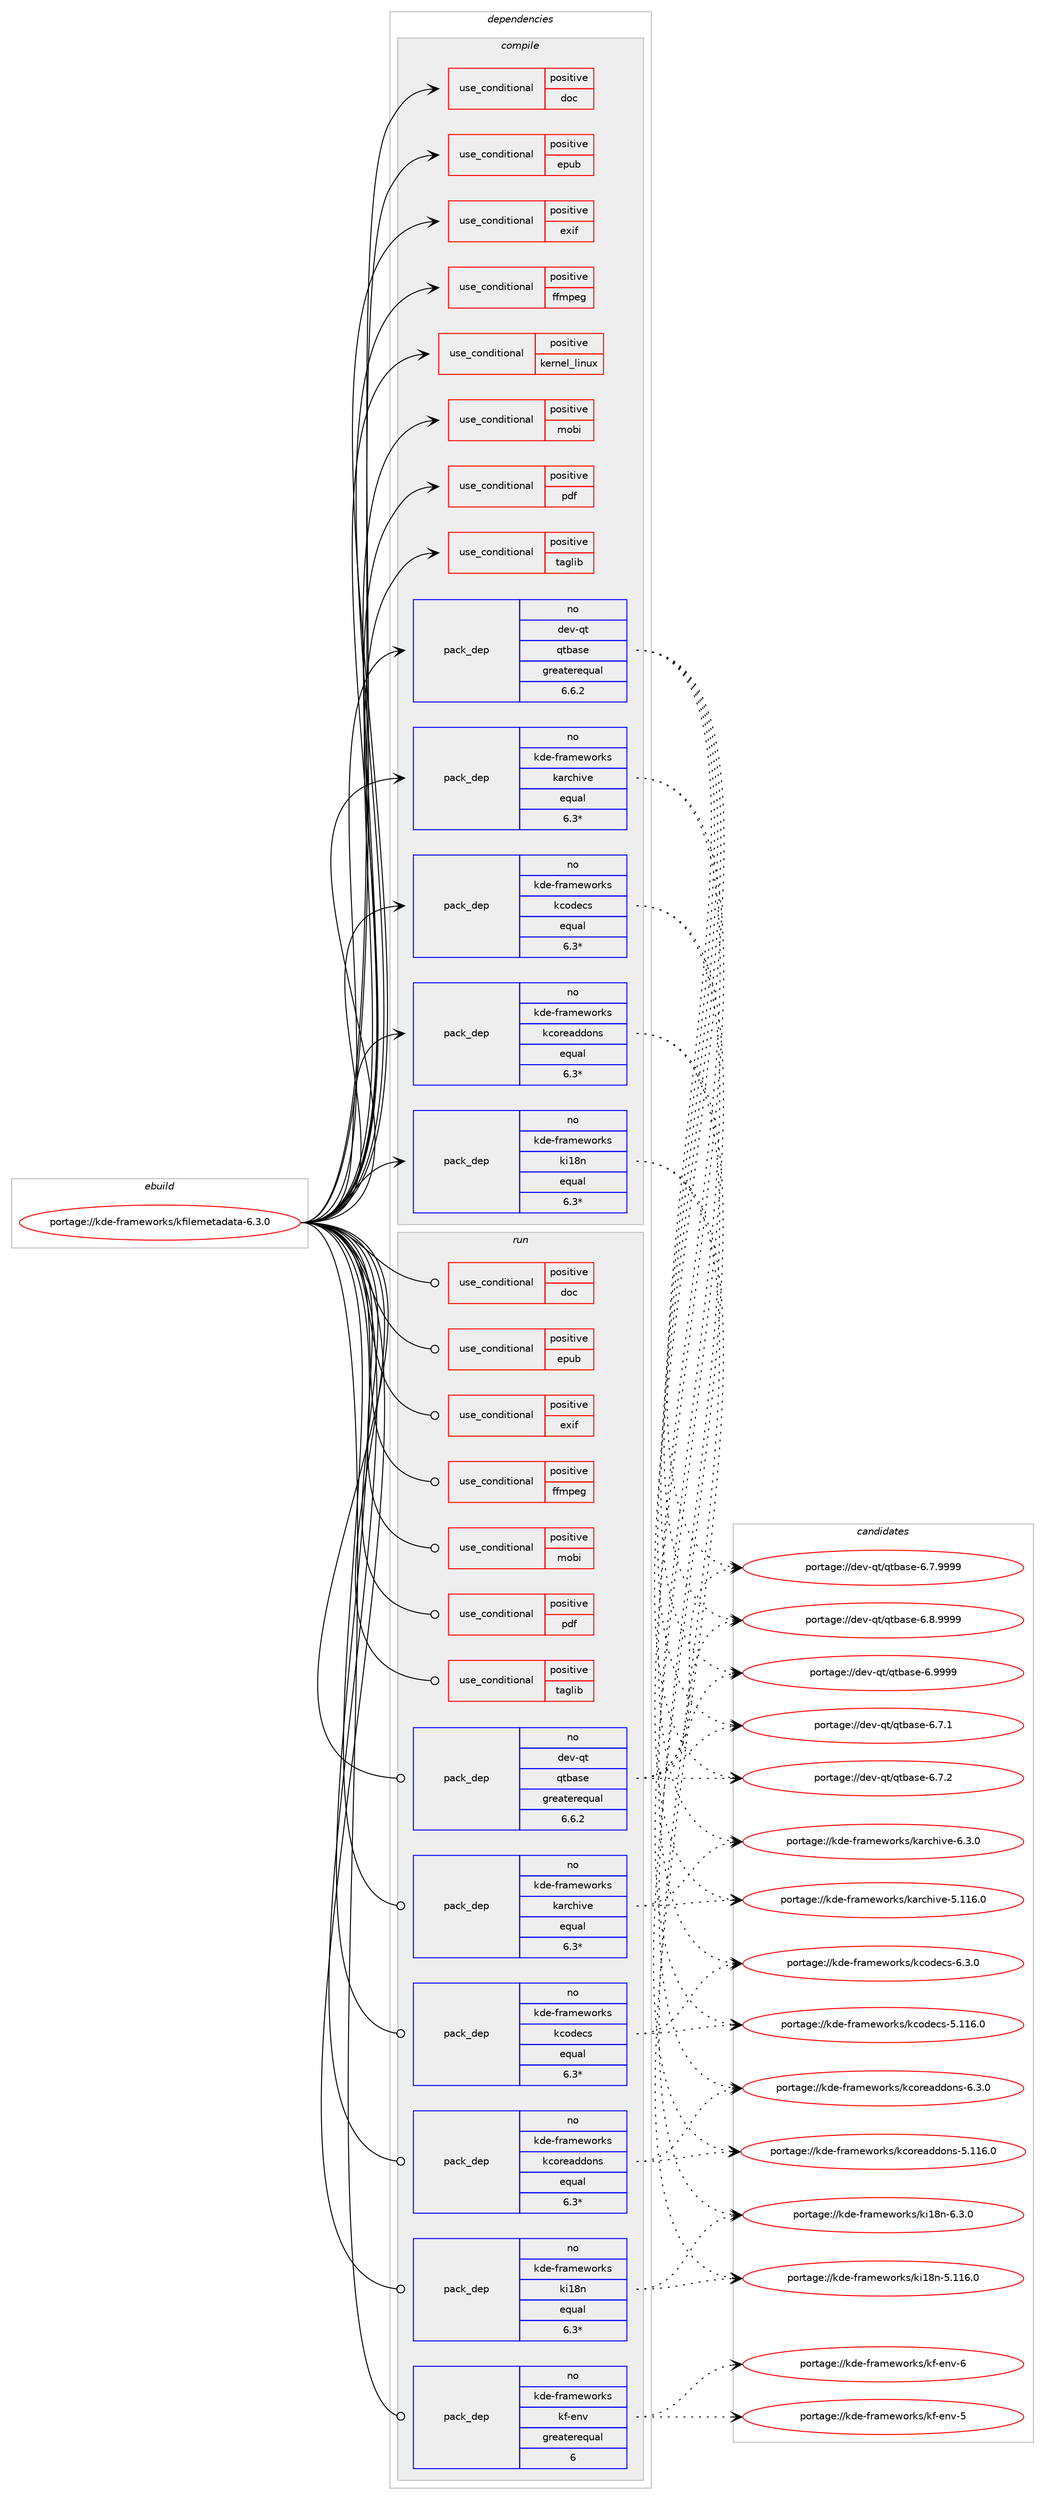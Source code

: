 digraph prolog {

# *************
# Graph options
# *************

newrank=true;
concentrate=true;
compound=true;
graph [rankdir=LR,fontname=Helvetica,fontsize=10,ranksep=1.5];#, ranksep=2.5, nodesep=0.2];
edge  [arrowhead=vee];
node  [fontname=Helvetica,fontsize=10];

# **********
# The ebuild
# **********

subgraph cluster_leftcol {
color=gray;
rank=same;
label=<<i>ebuild</i>>;
id [label="portage://kde-frameworks/kfilemetadata-6.3.0", color=red, width=4, href="../kde-frameworks/kfilemetadata-6.3.0.svg"];
}

# ****************
# The dependencies
# ****************

subgraph cluster_midcol {
color=gray;
label=<<i>dependencies</i>>;
subgraph cluster_compile {
fillcolor="#eeeeee";
style=filled;
label=<<i>compile</i>>;
subgraph cond66355 {
dependency136551 [label=<<TABLE BORDER="0" CELLBORDER="1" CELLSPACING="0" CELLPADDING="4"><TR><TD ROWSPAN="3" CELLPADDING="10">use_conditional</TD></TR><TR><TD>positive</TD></TR><TR><TD>doc</TD></TR></TABLE>>, shape=none, color=red];
# *** BEGIN UNKNOWN DEPENDENCY TYPE (TODO) ***
# dependency136551 -> package_dependency(portage://kde-frameworks/kfilemetadata-6.3.0,install,no,dev-qt,qt-docs,none,[,,],[slot(6)],[])
# *** END UNKNOWN DEPENDENCY TYPE (TODO) ***

}
id:e -> dependency136551:w [weight=20,style="solid",arrowhead="vee"];
subgraph cond66356 {
dependency136552 [label=<<TABLE BORDER="0" CELLBORDER="1" CELLSPACING="0" CELLPADDING="4"><TR><TD ROWSPAN="3" CELLPADDING="10">use_conditional</TD></TR><TR><TD>positive</TD></TR><TR><TD>epub</TD></TR></TABLE>>, shape=none, color=red];
# *** BEGIN UNKNOWN DEPENDENCY TYPE (TODO) ***
# dependency136552 -> package_dependency(portage://kde-frameworks/kfilemetadata-6.3.0,install,no,app-text,ebook-tools,none,[,,],[],[])
# *** END UNKNOWN DEPENDENCY TYPE (TODO) ***

}
id:e -> dependency136552:w [weight=20,style="solid",arrowhead="vee"];
subgraph cond66357 {
dependency136553 [label=<<TABLE BORDER="0" CELLBORDER="1" CELLSPACING="0" CELLPADDING="4"><TR><TD ROWSPAN="3" CELLPADDING="10">use_conditional</TD></TR><TR><TD>positive</TD></TR><TR><TD>exif</TD></TR></TABLE>>, shape=none, color=red];
# *** BEGIN UNKNOWN DEPENDENCY TYPE (TODO) ***
# dependency136553 -> package_dependency(portage://kde-frameworks/kfilemetadata-6.3.0,install,no,media-gfx,exiv2,none,[,,],any_same_slot,[])
# *** END UNKNOWN DEPENDENCY TYPE (TODO) ***

}
id:e -> dependency136553:w [weight=20,style="solid",arrowhead="vee"];
subgraph cond66358 {
dependency136554 [label=<<TABLE BORDER="0" CELLBORDER="1" CELLSPACING="0" CELLPADDING="4"><TR><TD ROWSPAN="3" CELLPADDING="10">use_conditional</TD></TR><TR><TD>positive</TD></TR><TR><TD>ffmpeg</TD></TR></TABLE>>, shape=none, color=red];
# *** BEGIN UNKNOWN DEPENDENCY TYPE (TODO) ***
# dependency136554 -> package_dependency(portage://kde-frameworks/kfilemetadata-6.3.0,install,no,media-video,ffmpeg,none,[,,],[slot(0),equal],[])
# *** END UNKNOWN DEPENDENCY TYPE (TODO) ***

}
id:e -> dependency136554:w [weight=20,style="solid",arrowhead="vee"];
subgraph cond66359 {
dependency136555 [label=<<TABLE BORDER="0" CELLBORDER="1" CELLSPACING="0" CELLPADDING="4"><TR><TD ROWSPAN="3" CELLPADDING="10">use_conditional</TD></TR><TR><TD>positive</TD></TR><TR><TD>kernel_linux</TD></TR></TABLE>>, shape=none, color=red];
# *** BEGIN UNKNOWN DEPENDENCY TYPE (TODO) ***
# dependency136555 -> package_dependency(portage://kde-frameworks/kfilemetadata-6.3.0,install,no,sys-apps,attr,none,[,,],[],[])
# *** END UNKNOWN DEPENDENCY TYPE (TODO) ***

}
id:e -> dependency136555:w [weight=20,style="solid",arrowhead="vee"];
subgraph cond66360 {
dependency136556 [label=<<TABLE BORDER="0" CELLBORDER="1" CELLSPACING="0" CELLPADDING="4"><TR><TD ROWSPAN="3" CELLPADDING="10">use_conditional</TD></TR><TR><TD>positive</TD></TR><TR><TD>mobi</TD></TR></TABLE>>, shape=none, color=red];
# *** BEGIN UNKNOWN DEPENDENCY TYPE (TODO) ***
# dependency136556 -> package_dependency(portage://kde-frameworks/kfilemetadata-6.3.0,install,no,kde-apps,kdegraphics-mobipocket,none,[,,],[slot(6)],[])
# *** END UNKNOWN DEPENDENCY TYPE (TODO) ***

}
id:e -> dependency136556:w [weight=20,style="solid",arrowhead="vee"];
subgraph cond66361 {
dependency136557 [label=<<TABLE BORDER="0" CELLBORDER="1" CELLSPACING="0" CELLPADDING="4"><TR><TD ROWSPAN="3" CELLPADDING="10">use_conditional</TD></TR><TR><TD>positive</TD></TR><TR><TD>pdf</TD></TR></TABLE>>, shape=none, color=red];
# *** BEGIN UNKNOWN DEPENDENCY TYPE (TODO) ***
# dependency136557 -> package_dependency(portage://kde-frameworks/kfilemetadata-6.3.0,install,no,app-text,poppler,none,[,,],[],[use(enable(qt6),negative)])
# *** END UNKNOWN DEPENDENCY TYPE (TODO) ***

}
id:e -> dependency136557:w [weight=20,style="solid",arrowhead="vee"];
subgraph cond66362 {
dependency136558 [label=<<TABLE BORDER="0" CELLBORDER="1" CELLSPACING="0" CELLPADDING="4"><TR><TD ROWSPAN="3" CELLPADDING="10">use_conditional</TD></TR><TR><TD>positive</TD></TR><TR><TD>taglib</TD></TR></TABLE>>, shape=none, color=red];
# *** BEGIN UNKNOWN DEPENDENCY TYPE (TODO) ***
# dependency136558 -> package_dependency(portage://kde-frameworks/kfilemetadata-6.3.0,install,no,media-libs,taglib,none,[,,],any_same_slot,[])
# *** END UNKNOWN DEPENDENCY TYPE (TODO) ***

}
id:e -> dependency136558:w [weight=20,style="solid",arrowhead="vee"];
subgraph pack68207 {
dependency136559 [label=<<TABLE BORDER="0" CELLBORDER="1" CELLSPACING="0" CELLPADDING="4" WIDTH="220"><TR><TD ROWSPAN="6" CELLPADDING="30">pack_dep</TD></TR><TR><TD WIDTH="110">no</TD></TR><TR><TD>dev-qt</TD></TR><TR><TD>qtbase</TD></TR><TR><TD>greaterequal</TD></TR><TR><TD>6.6.2</TD></TR></TABLE>>, shape=none, color=blue];
}
id:e -> dependency136559:w [weight=20,style="solid",arrowhead="vee"];
# *** BEGIN UNKNOWN DEPENDENCY TYPE (TODO) ***
# id -> package_dependency(portage://kde-frameworks/kfilemetadata-6.3.0,install,no,dev-qt,qtbase,none,[,,],[slot(6)],[])
# *** END UNKNOWN DEPENDENCY TYPE (TODO) ***

subgraph pack68208 {
dependency136560 [label=<<TABLE BORDER="0" CELLBORDER="1" CELLSPACING="0" CELLPADDING="4" WIDTH="220"><TR><TD ROWSPAN="6" CELLPADDING="30">pack_dep</TD></TR><TR><TD WIDTH="110">no</TD></TR><TR><TD>kde-frameworks</TD></TR><TR><TD>karchive</TD></TR><TR><TD>equal</TD></TR><TR><TD>6.3*</TD></TR></TABLE>>, shape=none, color=blue];
}
id:e -> dependency136560:w [weight=20,style="solid",arrowhead="vee"];
subgraph pack68209 {
dependency136561 [label=<<TABLE BORDER="0" CELLBORDER="1" CELLSPACING="0" CELLPADDING="4" WIDTH="220"><TR><TD ROWSPAN="6" CELLPADDING="30">pack_dep</TD></TR><TR><TD WIDTH="110">no</TD></TR><TR><TD>kde-frameworks</TD></TR><TR><TD>kcodecs</TD></TR><TR><TD>equal</TD></TR><TR><TD>6.3*</TD></TR></TABLE>>, shape=none, color=blue];
}
id:e -> dependency136561:w [weight=20,style="solid",arrowhead="vee"];
subgraph pack68210 {
dependency136562 [label=<<TABLE BORDER="0" CELLBORDER="1" CELLSPACING="0" CELLPADDING="4" WIDTH="220"><TR><TD ROWSPAN="6" CELLPADDING="30">pack_dep</TD></TR><TR><TD WIDTH="110">no</TD></TR><TR><TD>kde-frameworks</TD></TR><TR><TD>kcoreaddons</TD></TR><TR><TD>equal</TD></TR><TR><TD>6.3*</TD></TR></TABLE>>, shape=none, color=blue];
}
id:e -> dependency136562:w [weight=20,style="solid",arrowhead="vee"];
subgraph pack68211 {
dependency136563 [label=<<TABLE BORDER="0" CELLBORDER="1" CELLSPACING="0" CELLPADDING="4" WIDTH="220"><TR><TD ROWSPAN="6" CELLPADDING="30">pack_dep</TD></TR><TR><TD WIDTH="110">no</TD></TR><TR><TD>kde-frameworks</TD></TR><TR><TD>ki18n</TD></TR><TR><TD>equal</TD></TR><TR><TD>6.3*</TD></TR></TABLE>>, shape=none, color=blue];
}
id:e -> dependency136563:w [weight=20,style="solid",arrowhead="vee"];
}
subgraph cluster_compileandrun {
fillcolor="#eeeeee";
style=filled;
label=<<i>compile and run</i>>;
}
subgraph cluster_run {
fillcolor="#eeeeee";
style=filled;
label=<<i>run</i>>;
subgraph cond66363 {
dependency136564 [label=<<TABLE BORDER="0" CELLBORDER="1" CELLSPACING="0" CELLPADDING="4"><TR><TD ROWSPAN="3" CELLPADDING="10">use_conditional</TD></TR><TR><TD>positive</TD></TR><TR><TD>doc</TD></TR></TABLE>>, shape=none, color=red];
# *** BEGIN UNKNOWN DEPENDENCY TYPE (TODO) ***
# dependency136564 -> package_dependency(portage://kde-frameworks/kfilemetadata-6.3.0,run,no,dev-qt,qt-docs,none,[,,],[slot(6)],[])
# *** END UNKNOWN DEPENDENCY TYPE (TODO) ***

}
id:e -> dependency136564:w [weight=20,style="solid",arrowhead="odot"];
subgraph cond66364 {
dependency136565 [label=<<TABLE BORDER="0" CELLBORDER="1" CELLSPACING="0" CELLPADDING="4"><TR><TD ROWSPAN="3" CELLPADDING="10">use_conditional</TD></TR><TR><TD>positive</TD></TR><TR><TD>epub</TD></TR></TABLE>>, shape=none, color=red];
# *** BEGIN UNKNOWN DEPENDENCY TYPE (TODO) ***
# dependency136565 -> package_dependency(portage://kde-frameworks/kfilemetadata-6.3.0,run,no,app-text,ebook-tools,none,[,,],[],[])
# *** END UNKNOWN DEPENDENCY TYPE (TODO) ***

}
id:e -> dependency136565:w [weight=20,style="solid",arrowhead="odot"];
subgraph cond66365 {
dependency136566 [label=<<TABLE BORDER="0" CELLBORDER="1" CELLSPACING="0" CELLPADDING="4"><TR><TD ROWSPAN="3" CELLPADDING="10">use_conditional</TD></TR><TR><TD>positive</TD></TR><TR><TD>exif</TD></TR></TABLE>>, shape=none, color=red];
# *** BEGIN UNKNOWN DEPENDENCY TYPE (TODO) ***
# dependency136566 -> package_dependency(portage://kde-frameworks/kfilemetadata-6.3.0,run,no,media-gfx,exiv2,none,[,,],any_same_slot,[])
# *** END UNKNOWN DEPENDENCY TYPE (TODO) ***

}
id:e -> dependency136566:w [weight=20,style="solid",arrowhead="odot"];
subgraph cond66366 {
dependency136567 [label=<<TABLE BORDER="0" CELLBORDER="1" CELLSPACING="0" CELLPADDING="4"><TR><TD ROWSPAN="3" CELLPADDING="10">use_conditional</TD></TR><TR><TD>positive</TD></TR><TR><TD>ffmpeg</TD></TR></TABLE>>, shape=none, color=red];
# *** BEGIN UNKNOWN DEPENDENCY TYPE (TODO) ***
# dependency136567 -> package_dependency(portage://kde-frameworks/kfilemetadata-6.3.0,run,no,media-video,ffmpeg,none,[,,],[slot(0),equal],[])
# *** END UNKNOWN DEPENDENCY TYPE (TODO) ***

}
id:e -> dependency136567:w [weight=20,style="solid",arrowhead="odot"];
subgraph cond66367 {
dependency136568 [label=<<TABLE BORDER="0" CELLBORDER="1" CELLSPACING="0" CELLPADDING="4"><TR><TD ROWSPAN="3" CELLPADDING="10">use_conditional</TD></TR><TR><TD>positive</TD></TR><TR><TD>mobi</TD></TR></TABLE>>, shape=none, color=red];
# *** BEGIN UNKNOWN DEPENDENCY TYPE (TODO) ***
# dependency136568 -> package_dependency(portage://kde-frameworks/kfilemetadata-6.3.0,run,no,kde-apps,kdegraphics-mobipocket,none,[,,],[slot(6)],[])
# *** END UNKNOWN DEPENDENCY TYPE (TODO) ***

}
id:e -> dependency136568:w [weight=20,style="solid",arrowhead="odot"];
subgraph cond66368 {
dependency136569 [label=<<TABLE BORDER="0" CELLBORDER="1" CELLSPACING="0" CELLPADDING="4"><TR><TD ROWSPAN="3" CELLPADDING="10">use_conditional</TD></TR><TR><TD>positive</TD></TR><TR><TD>pdf</TD></TR></TABLE>>, shape=none, color=red];
# *** BEGIN UNKNOWN DEPENDENCY TYPE (TODO) ***
# dependency136569 -> package_dependency(portage://kde-frameworks/kfilemetadata-6.3.0,run,no,app-text,poppler,none,[,,],[],[use(enable(qt6),negative)])
# *** END UNKNOWN DEPENDENCY TYPE (TODO) ***

}
id:e -> dependency136569:w [weight=20,style="solid",arrowhead="odot"];
subgraph cond66369 {
dependency136570 [label=<<TABLE BORDER="0" CELLBORDER="1" CELLSPACING="0" CELLPADDING="4"><TR><TD ROWSPAN="3" CELLPADDING="10">use_conditional</TD></TR><TR><TD>positive</TD></TR><TR><TD>taglib</TD></TR></TABLE>>, shape=none, color=red];
# *** BEGIN UNKNOWN DEPENDENCY TYPE (TODO) ***
# dependency136570 -> package_dependency(portage://kde-frameworks/kfilemetadata-6.3.0,run,no,media-libs,taglib,none,[,,],any_same_slot,[])
# *** END UNKNOWN DEPENDENCY TYPE (TODO) ***

}
id:e -> dependency136570:w [weight=20,style="solid",arrowhead="odot"];
subgraph pack68212 {
dependency136571 [label=<<TABLE BORDER="0" CELLBORDER="1" CELLSPACING="0" CELLPADDING="4" WIDTH="220"><TR><TD ROWSPAN="6" CELLPADDING="30">pack_dep</TD></TR><TR><TD WIDTH="110">no</TD></TR><TR><TD>dev-qt</TD></TR><TR><TD>qtbase</TD></TR><TR><TD>greaterequal</TD></TR><TR><TD>6.6.2</TD></TR></TABLE>>, shape=none, color=blue];
}
id:e -> dependency136571:w [weight=20,style="solid",arrowhead="odot"];
# *** BEGIN UNKNOWN DEPENDENCY TYPE (TODO) ***
# id -> package_dependency(portage://kde-frameworks/kfilemetadata-6.3.0,run,no,dev-qt,qtbase,none,[,,],[slot(6)],[])
# *** END UNKNOWN DEPENDENCY TYPE (TODO) ***

subgraph pack68213 {
dependency136572 [label=<<TABLE BORDER="0" CELLBORDER="1" CELLSPACING="0" CELLPADDING="4" WIDTH="220"><TR><TD ROWSPAN="6" CELLPADDING="30">pack_dep</TD></TR><TR><TD WIDTH="110">no</TD></TR><TR><TD>kde-frameworks</TD></TR><TR><TD>karchive</TD></TR><TR><TD>equal</TD></TR><TR><TD>6.3*</TD></TR></TABLE>>, shape=none, color=blue];
}
id:e -> dependency136572:w [weight=20,style="solid",arrowhead="odot"];
subgraph pack68214 {
dependency136573 [label=<<TABLE BORDER="0" CELLBORDER="1" CELLSPACING="0" CELLPADDING="4" WIDTH="220"><TR><TD ROWSPAN="6" CELLPADDING="30">pack_dep</TD></TR><TR><TD WIDTH="110">no</TD></TR><TR><TD>kde-frameworks</TD></TR><TR><TD>kcodecs</TD></TR><TR><TD>equal</TD></TR><TR><TD>6.3*</TD></TR></TABLE>>, shape=none, color=blue];
}
id:e -> dependency136573:w [weight=20,style="solid",arrowhead="odot"];
subgraph pack68215 {
dependency136574 [label=<<TABLE BORDER="0" CELLBORDER="1" CELLSPACING="0" CELLPADDING="4" WIDTH="220"><TR><TD ROWSPAN="6" CELLPADDING="30">pack_dep</TD></TR><TR><TD WIDTH="110">no</TD></TR><TR><TD>kde-frameworks</TD></TR><TR><TD>kcoreaddons</TD></TR><TR><TD>equal</TD></TR><TR><TD>6.3*</TD></TR></TABLE>>, shape=none, color=blue];
}
id:e -> dependency136574:w [weight=20,style="solid",arrowhead="odot"];
subgraph pack68216 {
dependency136575 [label=<<TABLE BORDER="0" CELLBORDER="1" CELLSPACING="0" CELLPADDING="4" WIDTH="220"><TR><TD ROWSPAN="6" CELLPADDING="30">pack_dep</TD></TR><TR><TD WIDTH="110">no</TD></TR><TR><TD>kde-frameworks</TD></TR><TR><TD>kf-env</TD></TR><TR><TD>greaterequal</TD></TR><TR><TD>6</TD></TR></TABLE>>, shape=none, color=blue];
}
id:e -> dependency136575:w [weight=20,style="solid",arrowhead="odot"];
subgraph pack68217 {
dependency136576 [label=<<TABLE BORDER="0" CELLBORDER="1" CELLSPACING="0" CELLPADDING="4" WIDTH="220"><TR><TD ROWSPAN="6" CELLPADDING="30">pack_dep</TD></TR><TR><TD WIDTH="110">no</TD></TR><TR><TD>kde-frameworks</TD></TR><TR><TD>ki18n</TD></TR><TR><TD>equal</TD></TR><TR><TD>6.3*</TD></TR></TABLE>>, shape=none, color=blue];
}
id:e -> dependency136576:w [weight=20,style="solid",arrowhead="odot"];
}
}

# **************
# The candidates
# **************

subgraph cluster_choices {
rank=same;
color=gray;
label=<<i>candidates</i>>;

subgraph choice68207 {
color=black;
nodesep=1;
choice10010111845113116471131169897115101455446554649 [label="portage://dev-qt/qtbase-6.7.1", color=red, width=4,href="../dev-qt/qtbase-6.7.1.svg"];
choice10010111845113116471131169897115101455446554650 [label="portage://dev-qt/qtbase-6.7.2", color=red, width=4,href="../dev-qt/qtbase-6.7.2.svg"];
choice10010111845113116471131169897115101455446554657575757 [label="portage://dev-qt/qtbase-6.7.9999", color=red, width=4,href="../dev-qt/qtbase-6.7.9999.svg"];
choice10010111845113116471131169897115101455446564657575757 [label="portage://dev-qt/qtbase-6.8.9999", color=red, width=4,href="../dev-qt/qtbase-6.8.9999.svg"];
choice1001011184511311647113116989711510145544657575757 [label="portage://dev-qt/qtbase-6.9999", color=red, width=4,href="../dev-qt/qtbase-6.9999.svg"];
dependency136559:e -> choice10010111845113116471131169897115101455446554649:w [style=dotted,weight="100"];
dependency136559:e -> choice10010111845113116471131169897115101455446554650:w [style=dotted,weight="100"];
dependency136559:e -> choice10010111845113116471131169897115101455446554657575757:w [style=dotted,weight="100"];
dependency136559:e -> choice10010111845113116471131169897115101455446564657575757:w [style=dotted,weight="100"];
dependency136559:e -> choice1001011184511311647113116989711510145544657575757:w [style=dotted,weight="100"];
}
subgraph choice68208 {
color=black;
nodesep=1;
choice10710010145102114971091011191111141071154710797114991041051181014553464949544648 [label="portage://kde-frameworks/karchive-5.116.0", color=red, width=4,href="../kde-frameworks/karchive-5.116.0.svg"];
choice1071001014510211497109101119111114107115471079711499104105118101455446514648 [label="portage://kde-frameworks/karchive-6.3.0", color=red, width=4,href="../kde-frameworks/karchive-6.3.0.svg"];
dependency136560:e -> choice10710010145102114971091011191111141071154710797114991041051181014553464949544648:w [style=dotted,weight="100"];
dependency136560:e -> choice1071001014510211497109101119111114107115471079711499104105118101455446514648:w [style=dotted,weight="100"];
}
subgraph choice68209 {
color=black;
nodesep=1;
choice10710010145102114971091011191111141071154710799111100101991154553464949544648 [label="portage://kde-frameworks/kcodecs-5.116.0", color=red, width=4,href="../kde-frameworks/kcodecs-5.116.0.svg"];
choice1071001014510211497109101119111114107115471079911110010199115455446514648 [label="portage://kde-frameworks/kcodecs-6.3.0", color=red, width=4,href="../kde-frameworks/kcodecs-6.3.0.svg"];
dependency136561:e -> choice10710010145102114971091011191111141071154710799111100101991154553464949544648:w [style=dotted,weight="100"];
dependency136561:e -> choice1071001014510211497109101119111114107115471079911110010199115455446514648:w [style=dotted,weight="100"];
}
subgraph choice68210 {
color=black;
nodesep=1;
choice10710010145102114971091011191111141071154710799111114101971001001111101154553464949544648 [label="portage://kde-frameworks/kcoreaddons-5.116.0", color=red, width=4,href="../kde-frameworks/kcoreaddons-5.116.0.svg"];
choice1071001014510211497109101119111114107115471079911111410197100100111110115455446514648 [label="portage://kde-frameworks/kcoreaddons-6.3.0", color=red, width=4,href="../kde-frameworks/kcoreaddons-6.3.0.svg"];
dependency136562:e -> choice10710010145102114971091011191111141071154710799111114101971001001111101154553464949544648:w [style=dotted,weight="100"];
dependency136562:e -> choice1071001014510211497109101119111114107115471079911111410197100100111110115455446514648:w [style=dotted,weight="100"];
}
subgraph choice68211 {
color=black;
nodesep=1;
choice10710010145102114971091011191111141071154710710549561104553464949544648 [label="portage://kde-frameworks/ki18n-5.116.0", color=red, width=4,href="../kde-frameworks/ki18n-5.116.0.svg"];
choice1071001014510211497109101119111114107115471071054956110455446514648 [label="portage://kde-frameworks/ki18n-6.3.0", color=red, width=4,href="../kde-frameworks/ki18n-6.3.0.svg"];
dependency136563:e -> choice10710010145102114971091011191111141071154710710549561104553464949544648:w [style=dotted,weight="100"];
dependency136563:e -> choice1071001014510211497109101119111114107115471071054956110455446514648:w [style=dotted,weight="100"];
}
subgraph choice68212 {
color=black;
nodesep=1;
choice10010111845113116471131169897115101455446554649 [label="portage://dev-qt/qtbase-6.7.1", color=red, width=4,href="../dev-qt/qtbase-6.7.1.svg"];
choice10010111845113116471131169897115101455446554650 [label="portage://dev-qt/qtbase-6.7.2", color=red, width=4,href="../dev-qt/qtbase-6.7.2.svg"];
choice10010111845113116471131169897115101455446554657575757 [label="portage://dev-qt/qtbase-6.7.9999", color=red, width=4,href="../dev-qt/qtbase-6.7.9999.svg"];
choice10010111845113116471131169897115101455446564657575757 [label="portage://dev-qt/qtbase-6.8.9999", color=red, width=4,href="../dev-qt/qtbase-6.8.9999.svg"];
choice1001011184511311647113116989711510145544657575757 [label="portage://dev-qt/qtbase-6.9999", color=red, width=4,href="../dev-qt/qtbase-6.9999.svg"];
dependency136571:e -> choice10010111845113116471131169897115101455446554649:w [style=dotted,weight="100"];
dependency136571:e -> choice10010111845113116471131169897115101455446554650:w [style=dotted,weight="100"];
dependency136571:e -> choice10010111845113116471131169897115101455446554657575757:w [style=dotted,weight="100"];
dependency136571:e -> choice10010111845113116471131169897115101455446564657575757:w [style=dotted,weight="100"];
dependency136571:e -> choice1001011184511311647113116989711510145544657575757:w [style=dotted,weight="100"];
}
subgraph choice68213 {
color=black;
nodesep=1;
choice10710010145102114971091011191111141071154710797114991041051181014553464949544648 [label="portage://kde-frameworks/karchive-5.116.0", color=red, width=4,href="../kde-frameworks/karchive-5.116.0.svg"];
choice1071001014510211497109101119111114107115471079711499104105118101455446514648 [label="portage://kde-frameworks/karchive-6.3.0", color=red, width=4,href="../kde-frameworks/karchive-6.3.0.svg"];
dependency136572:e -> choice10710010145102114971091011191111141071154710797114991041051181014553464949544648:w [style=dotted,weight="100"];
dependency136572:e -> choice1071001014510211497109101119111114107115471079711499104105118101455446514648:w [style=dotted,weight="100"];
}
subgraph choice68214 {
color=black;
nodesep=1;
choice10710010145102114971091011191111141071154710799111100101991154553464949544648 [label="portage://kde-frameworks/kcodecs-5.116.0", color=red, width=4,href="../kde-frameworks/kcodecs-5.116.0.svg"];
choice1071001014510211497109101119111114107115471079911110010199115455446514648 [label="portage://kde-frameworks/kcodecs-6.3.0", color=red, width=4,href="../kde-frameworks/kcodecs-6.3.0.svg"];
dependency136573:e -> choice10710010145102114971091011191111141071154710799111100101991154553464949544648:w [style=dotted,weight="100"];
dependency136573:e -> choice1071001014510211497109101119111114107115471079911110010199115455446514648:w [style=dotted,weight="100"];
}
subgraph choice68215 {
color=black;
nodesep=1;
choice10710010145102114971091011191111141071154710799111114101971001001111101154553464949544648 [label="portage://kde-frameworks/kcoreaddons-5.116.0", color=red, width=4,href="../kde-frameworks/kcoreaddons-5.116.0.svg"];
choice1071001014510211497109101119111114107115471079911111410197100100111110115455446514648 [label="portage://kde-frameworks/kcoreaddons-6.3.0", color=red, width=4,href="../kde-frameworks/kcoreaddons-6.3.0.svg"];
dependency136574:e -> choice10710010145102114971091011191111141071154710799111114101971001001111101154553464949544648:w [style=dotted,weight="100"];
dependency136574:e -> choice1071001014510211497109101119111114107115471079911111410197100100111110115455446514648:w [style=dotted,weight="100"];
}
subgraph choice68216 {
color=black;
nodesep=1;
choice107100101451021149710910111911111410711547107102451011101184553 [label="portage://kde-frameworks/kf-env-5", color=red, width=4,href="../kde-frameworks/kf-env-5.svg"];
choice107100101451021149710910111911111410711547107102451011101184554 [label="portage://kde-frameworks/kf-env-6", color=red, width=4,href="../kde-frameworks/kf-env-6.svg"];
dependency136575:e -> choice107100101451021149710910111911111410711547107102451011101184553:w [style=dotted,weight="100"];
dependency136575:e -> choice107100101451021149710910111911111410711547107102451011101184554:w [style=dotted,weight="100"];
}
subgraph choice68217 {
color=black;
nodesep=1;
choice10710010145102114971091011191111141071154710710549561104553464949544648 [label="portage://kde-frameworks/ki18n-5.116.0", color=red, width=4,href="../kde-frameworks/ki18n-5.116.0.svg"];
choice1071001014510211497109101119111114107115471071054956110455446514648 [label="portage://kde-frameworks/ki18n-6.3.0", color=red, width=4,href="../kde-frameworks/ki18n-6.3.0.svg"];
dependency136576:e -> choice10710010145102114971091011191111141071154710710549561104553464949544648:w [style=dotted,weight="100"];
dependency136576:e -> choice1071001014510211497109101119111114107115471071054956110455446514648:w [style=dotted,weight="100"];
}
}

}
